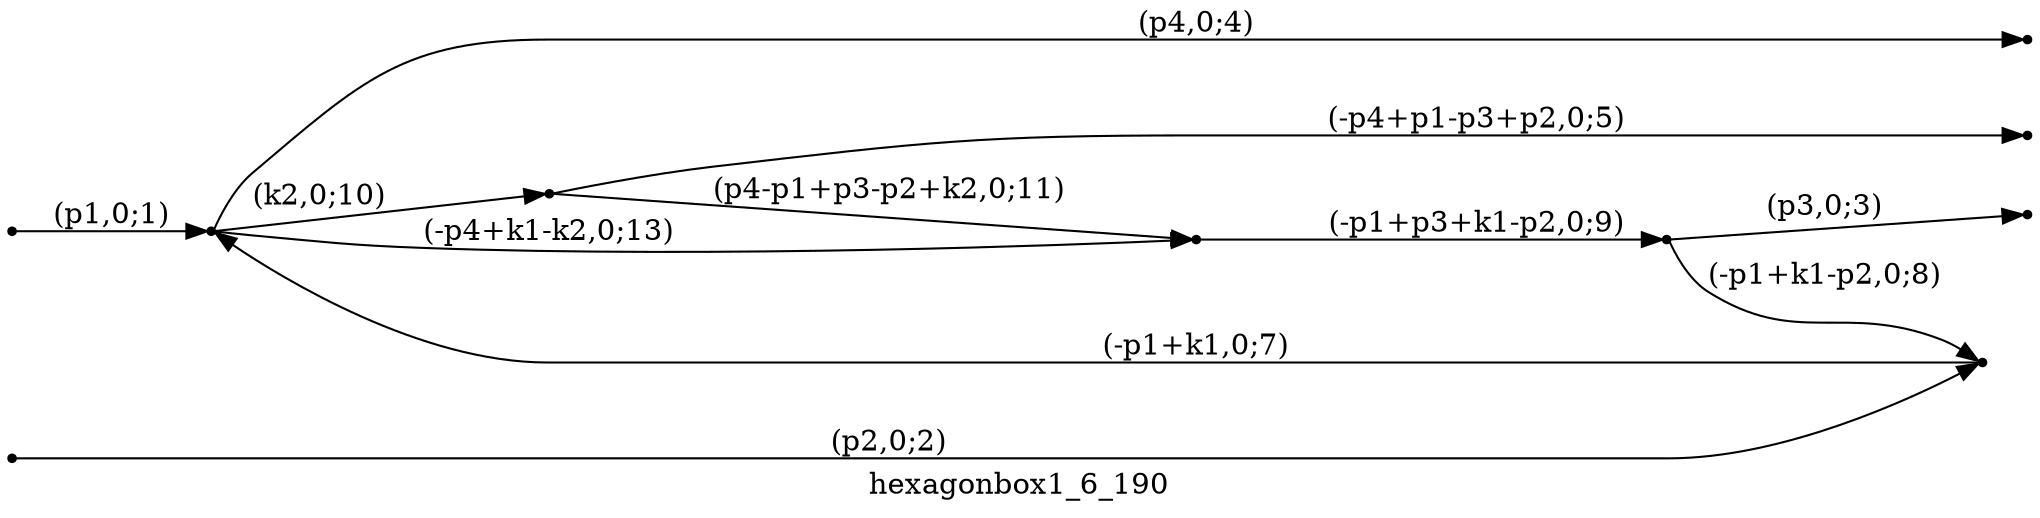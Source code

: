 digraph hexagonbox1_6_190 {
  label="hexagonbox1_6_190";
  rankdir="LR";
  subgraph edges {
    -1 -> 5 [label="(p1,0;1)"];
    -2 -> 1 [label="(p2,0;2)"];
    2 -> -3 [label="(p3,0;3)"];
    5 -> -4 [label="(p4,0;4)"];
    3 -> -5 [label="(-p4+p1-p3+p2,0;5)"];
    1 -> 5 [label="(-p1+k1,0;7)"];
    2 -> 1 [label="(-p1+k1-p2,0;8)"];
    4 -> 2 [label="(-p1+p3+k1-p2,0;9)"];
    5 -> 3 [label="(k2,0;10)"];
    3 -> 4 [label="(p4-p1+p3-p2+k2,0;11)"];
    5 -> 4 [label="(-p4+k1-k2,0;13)"];
  }
  subgraph incoming { rank="source"; -1; -2; }
  subgraph outgoing { rank="sink"; -3; -4; -5; }
-5 [shape=point];
-4 [shape=point];
-3 [shape=point];
-2 [shape=point];
-1 [shape=point];
1 [shape=point];
2 [shape=point];
3 [shape=point];
4 [shape=point];
5 [shape=point];
}

